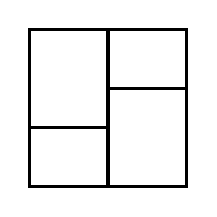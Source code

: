 \begin{tikzpicture}[very thick, scale=.5]
    \draw (0,3/2) rectangle (2,4);
    \draw (0,0) rectangle (2,3/2);
    \draw (2,5/2) rectangle (4,4);
    \draw (2,0) rectangle (4,5/2);
\end{tikzpicture}
